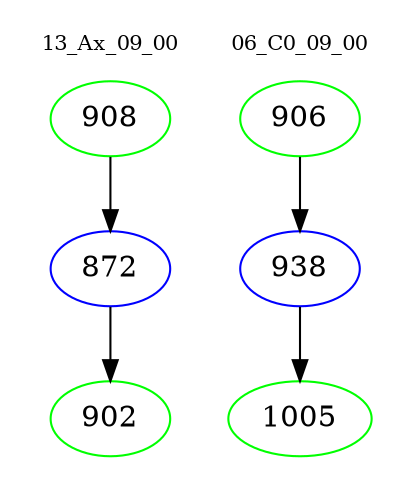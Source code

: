 digraph{
subgraph cluster_0 {
color = white
label = "13_Ax_09_00";
fontsize=10;
T0_908 [label="908", color="green"]
T0_908 -> T0_872 [color="black"]
T0_872 [label="872", color="blue"]
T0_872 -> T0_902 [color="black"]
T0_902 [label="902", color="green"]
}
subgraph cluster_1 {
color = white
label = "06_C0_09_00";
fontsize=10;
T1_906 [label="906", color="green"]
T1_906 -> T1_938 [color="black"]
T1_938 [label="938", color="blue"]
T1_938 -> T1_1005 [color="black"]
T1_1005 [label="1005", color="green"]
}
}
